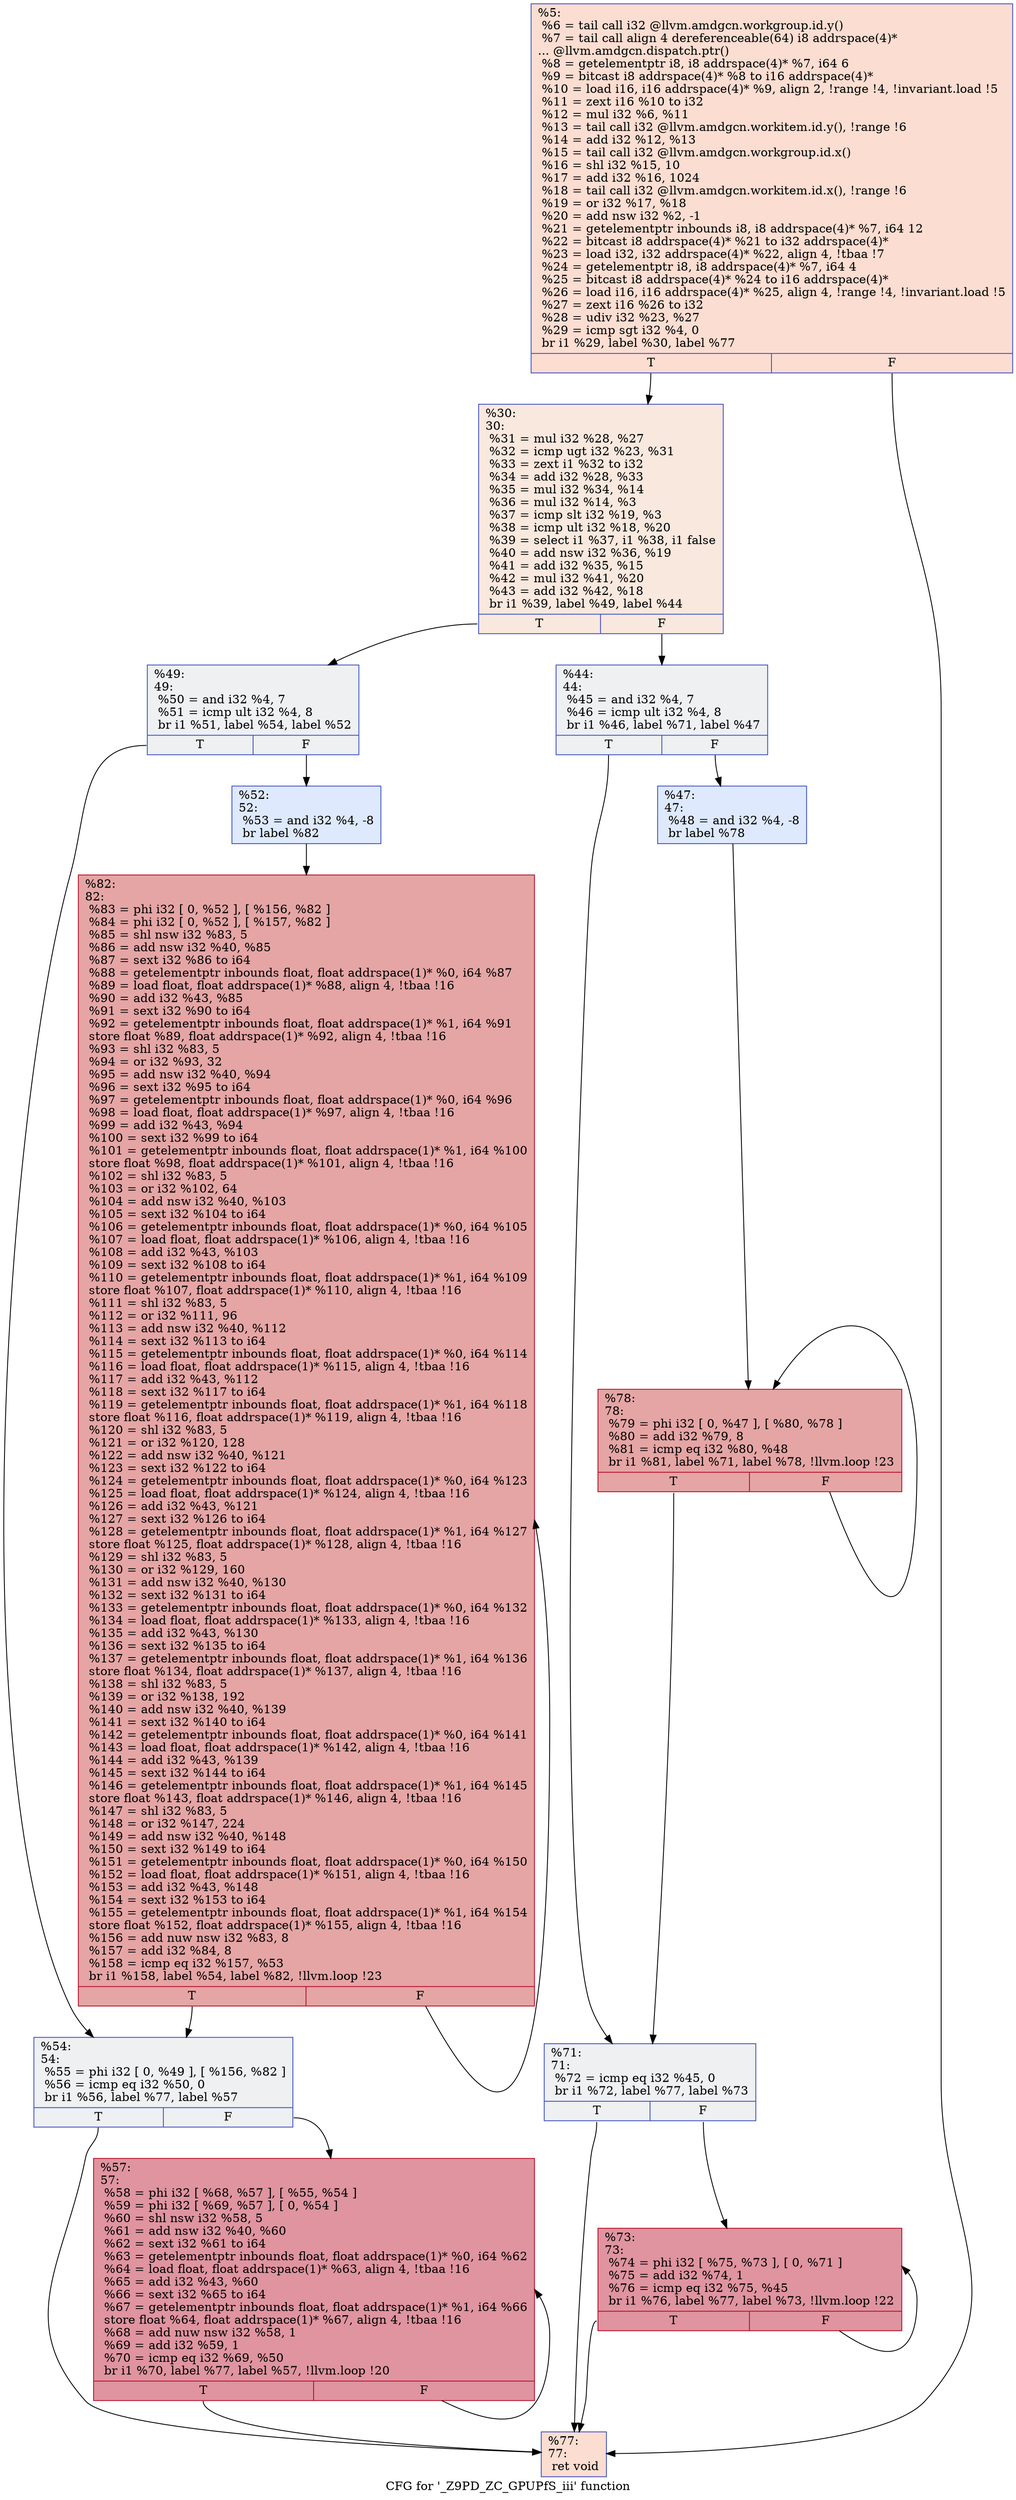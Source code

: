 digraph "CFG for '_Z9PD_ZC_GPUPfS_iii' function" {
	label="CFG for '_Z9PD_ZC_GPUPfS_iii' function";

	Node0x63c8d10 [shape=record,color="#3d50c3ff", style=filled, fillcolor="#f7b39670",label="{%5:\l  %6 = tail call i32 @llvm.amdgcn.workgroup.id.y()\l  %7 = tail call align 4 dereferenceable(64) i8 addrspace(4)*\l... @llvm.amdgcn.dispatch.ptr()\l  %8 = getelementptr i8, i8 addrspace(4)* %7, i64 6\l  %9 = bitcast i8 addrspace(4)* %8 to i16 addrspace(4)*\l  %10 = load i16, i16 addrspace(4)* %9, align 2, !range !4, !invariant.load !5\l  %11 = zext i16 %10 to i32\l  %12 = mul i32 %6, %11\l  %13 = tail call i32 @llvm.amdgcn.workitem.id.y(), !range !6\l  %14 = add i32 %12, %13\l  %15 = tail call i32 @llvm.amdgcn.workgroup.id.x()\l  %16 = shl i32 %15, 10\l  %17 = add i32 %16, 1024\l  %18 = tail call i32 @llvm.amdgcn.workitem.id.x(), !range !6\l  %19 = or i32 %17, %18\l  %20 = add nsw i32 %2, -1\l  %21 = getelementptr inbounds i8, i8 addrspace(4)* %7, i64 12\l  %22 = bitcast i8 addrspace(4)* %21 to i32 addrspace(4)*\l  %23 = load i32, i32 addrspace(4)* %22, align 4, !tbaa !7\l  %24 = getelementptr i8, i8 addrspace(4)* %7, i64 4\l  %25 = bitcast i8 addrspace(4)* %24 to i16 addrspace(4)*\l  %26 = load i16, i16 addrspace(4)* %25, align 4, !range !4, !invariant.load !5\l  %27 = zext i16 %26 to i32\l  %28 = udiv i32 %23, %27\l  %29 = icmp sgt i32 %4, 0\l  br i1 %29, label %30, label %77\l|{<s0>T|<s1>F}}"];
	Node0x63c8d10:s0 -> Node0x63ccb70;
	Node0x63c8d10:s1 -> Node0x63ccc00;
	Node0x63ccb70 [shape=record,color="#3d50c3ff", style=filled, fillcolor="#f2cab570",label="{%30:\l30:                                               \l  %31 = mul i32 %28, %27\l  %32 = icmp ugt i32 %23, %31\l  %33 = zext i1 %32 to i32\l  %34 = add i32 %28, %33\l  %35 = mul i32 %34, %14\l  %36 = mul i32 %14, %3\l  %37 = icmp slt i32 %19, %3\l  %38 = icmp ult i32 %18, %20\l  %39 = select i1 %37, i1 %38, i1 false\l  %40 = add nsw i32 %36, %19\l  %41 = add i32 %35, %15\l  %42 = mul i32 %41, %20\l  %43 = add i32 %42, %18\l  br i1 %39, label %49, label %44\l|{<s0>T|<s1>F}}"];
	Node0x63ccb70:s0 -> Node0x63cd5d0;
	Node0x63ccb70:s1 -> Node0x63cd620;
	Node0x63cd620 [shape=record,color="#3d50c3ff", style=filled, fillcolor="#d9dce170",label="{%44:\l44:                                               \l  %45 = and i32 %4, 7\l  %46 = icmp ult i32 %4, 8\l  br i1 %46, label %71, label %47\l|{<s0>T|<s1>F}}"];
	Node0x63cd620:s0 -> Node0x63cd8e0;
	Node0x63cd620:s1 -> Node0x63cd930;
	Node0x63cd930 [shape=record,color="#3d50c3ff", style=filled, fillcolor="#b5cdfa70",label="{%47:\l47:                                               \l  %48 = and i32 %4, -8\l  br label %78\l}"];
	Node0x63cd930 -> Node0x63cdb30;
	Node0x63cd5d0 [shape=record,color="#3d50c3ff", style=filled, fillcolor="#d9dce170",label="{%49:\l49:                                               \l  %50 = and i32 %4, 7\l  %51 = icmp ult i32 %4, 8\l  br i1 %51, label %54, label %52\l|{<s0>T|<s1>F}}"];
	Node0x63cd5d0:s0 -> Node0x63cdd10;
	Node0x63cd5d0:s1 -> Node0x63cdd60;
	Node0x63cdd60 [shape=record,color="#3d50c3ff", style=filled, fillcolor="#b5cdfa70",label="{%52:\l52:                                               \l  %53 = and i32 %4, -8\l  br label %82\l}"];
	Node0x63cdd60 -> Node0x63cdf30;
	Node0x63cdd10 [shape=record,color="#3d50c3ff", style=filled, fillcolor="#d9dce170",label="{%54:\l54:                                               \l  %55 = phi i32 [ 0, %49 ], [ %156, %82 ]\l  %56 = icmp eq i32 %50, 0\l  br i1 %56, label %77, label %57\l|{<s0>T|<s1>F}}"];
	Node0x63cdd10:s0 -> Node0x63ccc00;
	Node0x63cdd10:s1 -> Node0x63ce160;
	Node0x63ce160 [shape=record,color="#b70d28ff", style=filled, fillcolor="#b70d2870",label="{%57:\l57:                                               \l  %58 = phi i32 [ %68, %57 ], [ %55, %54 ]\l  %59 = phi i32 [ %69, %57 ], [ 0, %54 ]\l  %60 = shl nsw i32 %58, 5\l  %61 = add nsw i32 %40, %60\l  %62 = sext i32 %61 to i64\l  %63 = getelementptr inbounds float, float addrspace(1)* %0, i64 %62\l  %64 = load float, float addrspace(1)* %63, align 4, !tbaa !16\l  %65 = add i32 %43, %60\l  %66 = sext i32 %65 to i64\l  %67 = getelementptr inbounds float, float addrspace(1)* %1, i64 %66\l  store float %64, float addrspace(1)* %67, align 4, !tbaa !16\l  %68 = add nuw nsw i32 %58, 1\l  %69 = add i32 %59, 1\l  %70 = icmp eq i32 %69, %50\l  br i1 %70, label %77, label %57, !llvm.loop !20\l|{<s0>T|<s1>F}}"];
	Node0x63ce160:s0 -> Node0x63ccc00;
	Node0x63ce160:s1 -> Node0x63ce160;
	Node0x63cd8e0 [shape=record,color="#3d50c3ff", style=filled, fillcolor="#d9dce170",label="{%71:\l71:                                               \l  %72 = icmp eq i32 %45, 0\l  br i1 %72, label %77, label %73\l|{<s0>T|<s1>F}}"];
	Node0x63cd8e0:s0 -> Node0x63ccc00;
	Node0x63cd8e0:s1 -> Node0x63cf700;
	Node0x63cf700 [shape=record,color="#b70d28ff", style=filled, fillcolor="#b70d2870",label="{%73:\l73:                                               \l  %74 = phi i32 [ %75, %73 ], [ 0, %71 ]\l  %75 = add i32 %74, 1\l  %76 = icmp eq i32 %75, %45\l  br i1 %76, label %77, label %73, !llvm.loop !22\l|{<s0>T|<s1>F}}"];
	Node0x63cf700:s0 -> Node0x63ccc00;
	Node0x63cf700:s1 -> Node0x63cf700;
	Node0x63ccc00 [shape=record,color="#3d50c3ff", style=filled, fillcolor="#f7b39670",label="{%77:\l77:                                               \l  ret void\l}"];
	Node0x63cdb30 [shape=record,color="#b70d28ff", style=filled, fillcolor="#c5333470",label="{%78:\l78:                                               \l  %79 = phi i32 [ 0, %47 ], [ %80, %78 ]\l  %80 = add i32 %79, 8\l  %81 = icmp eq i32 %80, %48\l  br i1 %81, label %71, label %78, !llvm.loop !23\l|{<s0>T|<s1>F}}"];
	Node0x63cdb30:s0 -> Node0x63cd8e0;
	Node0x63cdb30:s1 -> Node0x63cdb30;
	Node0x63cdf30 [shape=record,color="#b70d28ff", style=filled, fillcolor="#c5333470",label="{%82:\l82:                                               \l  %83 = phi i32 [ 0, %52 ], [ %156, %82 ]\l  %84 = phi i32 [ 0, %52 ], [ %157, %82 ]\l  %85 = shl nsw i32 %83, 5\l  %86 = add nsw i32 %40, %85\l  %87 = sext i32 %86 to i64\l  %88 = getelementptr inbounds float, float addrspace(1)* %0, i64 %87\l  %89 = load float, float addrspace(1)* %88, align 4, !tbaa !16\l  %90 = add i32 %43, %85\l  %91 = sext i32 %90 to i64\l  %92 = getelementptr inbounds float, float addrspace(1)* %1, i64 %91\l  store float %89, float addrspace(1)* %92, align 4, !tbaa !16\l  %93 = shl i32 %83, 5\l  %94 = or i32 %93, 32\l  %95 = add nsw i32 %40, %94\l  %96 = sext i32 %95 to i64\l  %97 = getelementptr inbounds float, float addrspace(1)* %0, i64 %96\l  %98 = load float, float addrspace(1)* %97, align 4, !tbaa !16\l  %99 = add i32 %43, %94\l  %100 = sext i32 %99 to i64\l  %101 = getelementptr inbounds float, float addrspace(1)* %1, i64 %100\l  store float %98, float addrspace(1)* %101, align 4, !tbaa !16\l  %102 = shl i32 %83, 5\l  %103 = or i32 %102, 64\l  %104 = add nsw i32 %40, %103\l  %105 = sext i32 %104 to i64\l  %106 = getelementptr inbounds float, float addrspace(1)* %0, i64 %105\l  %107 = load float, float addrspace(1)* %106, align 4, !tbaa !16\l  %108 = add i32 %43, %103\l  %109 = sext i32 %108 to i64\l  %110 = getelementptr inbounds float, float addrspace(1)* %1, i64 %109\l  store float %107, float addrspace(1)* %110, align 4, !tbaa !16\l  %111 = shl i32 %83, 5\l  %112 = or i32 %111, 96\l  %113 = add nsw i32 %40, %112\l  %114 = sext i32 %113 to i64\l  %115 = getelementptr inbounds float, float addrspace(1)* %0, i64 %114\l  %116 = load float, float addrspace(1)* %115, align 4, !tbaa !16\l  %117 = add i32 %43, %112\l  %118 = sext i32 %117 to i64\l  %119 = getelementptr inbounds float, float addrspace(1)* %1, i64 %118\l  store float %116, float addrspace(1)* %119, align 4, !tbaa !16\l  %120 = shl i32 %83, 5\l  %121 = or i32 %120, 128\l  %122 = add nsw i32 %40, %121\l  %123 = sext i32 %122 to i64\l  %124 = getelementptr inbounds float, float addrspace(1)* %0, i64 %123\l  %125 = load float, float addrspace(1)* %124, align 4, !tbaa !16\l  %126 = add i32 %43, %121\l  %127 = sext i32 %126 to i64\l  %128 = getelementptr inbounds float, float addrspace(1)* %1, i64 %127\l  store float %125, float addrspace(1)* %128, align 4, !tbaa !16\l  %129 = shl i32 %83, 5\l  %130 = or i32 %129, 160\l  %131 = add nsw i32 %40, %130\l  %132 = sext i32 %131 to i64\l  %133 = getelementptr inbounds float, float addrspace(1)* %0, i64 %132\l  %134 = load float, float addrspace(1)* %133, align 4, !tbaa !16\l  %135 = add i32 %43, %130\l  %136 = sext i32 %135 to i64\l  %137 = getelementptr inbounds float, float addrspace(1)* %1, i64 %136\l  store float %134, float addrspace(1)* %137, align 4, !tbaa !16\l  %138 = shl i32 %83, 5\l  %139 = or i32 %138, 192\l  %140 = add nsw i32 %40, %139\l  %141 = sext i32 %140 to i64\l  %142 = getelementptr inbounds float, float addrspace(1)* %0, i64 %141\l  %143 = load float, float addrspace(1)* %142, align 4, !tbaa !16\l  %144 = add i32 %43, %139\l  %145 = sext i32 %144 to i64\l  %146 = getelementptr inbounds float, float addrspace(1)* %1, i64 %145\l  store float %143, float addrspace(1)* %146, align 4, !tbaa !16\l  %147 = shl i32 %83, 5\l  %148 = or i32 %147, 224\l  %149 = add nsw i32 %40, %148\l  %150 = sext i32 %149 to i64\l  %151 = getelementptr inbounds float, float addrspace(1)* %0, i64 %150\l  %152 = load float, float addrspace(1)* %151, align 4, !tbaa !16\l  %153 = add i32 %43, %148\l  %154 = sext i32 %153 to i64\l  %155 = getelementptr inbounds float, float addrspace(1)* %1, i64 %154\l  store float %152, float addrspace(1)* %155, align 4, !tbaa !16\l  %156 = add nuw nsw i32 %83, 8\l  %157 = add i32 %84, 8\l  %158 = icmp eq i32 %157, %53\l  br i1 %158, label %54, label %82, !llvm.loop !23\l|{<s0>T|<s1>F}}"];
	Node0x63cdf30:s0 -> Node0x63cdd10;
	Node0x63cdf30:s1 -> Node0x63cdf30;
}
